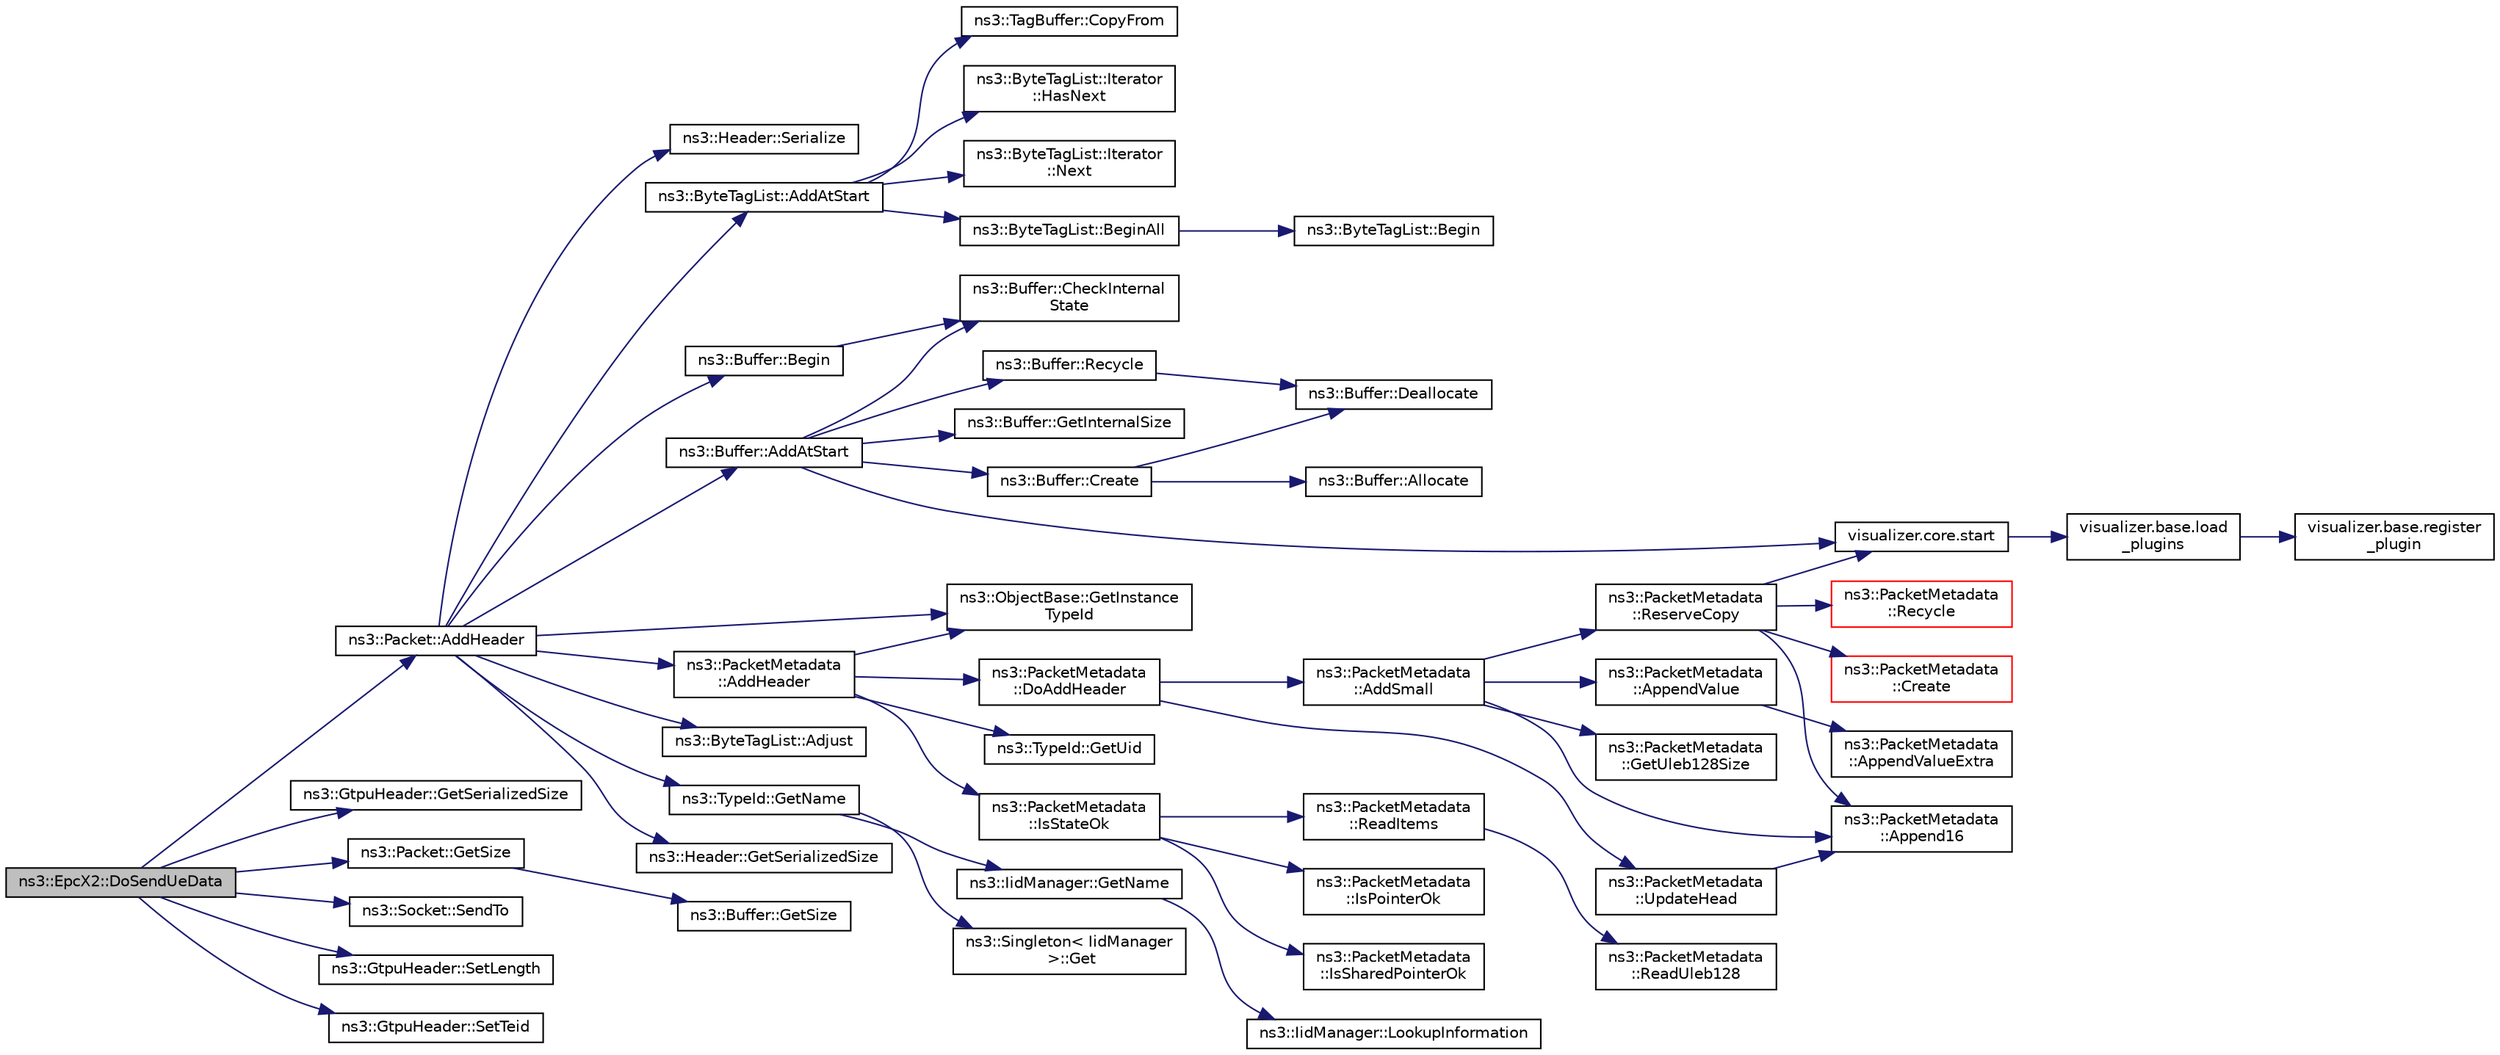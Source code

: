 digraph "ns3::EpcX2::DoSendUeData"
{
 // LATEX_PDF_SIZE
  edge [fontname="Helvetica",fontsize="10",labelfontname="Helvetica",labelfontsize="10"];
  node [fontname="Helvetica",fontsize="10",shape=record];
  rankdir="LR";
  Node1 [label="ns3::EpcX2::DoSendUeData",height=0.2,width=0.4,color="black", fillcolor="grey75", style="filled", fontcolor="black",tooltip="Send UE data function."];
  Node1 -> Node2 [color="midnightblue",fontsize="10",style="solid",fontname="Helvetica"];
  Node2 [label="ns3::Packet::AddHeader",height=0.2,width=0.4,color="black", fillcolor="white", style="filled",URL="$classns3_1_1_packet.html#a465108c595a0bc592095cbcab1832ed8",tooltip="Add header to this packet."];
  Node2 -> Node3 [color="midnightblue",fontsize="10",style="solid",fontname="Helvetica"];
  Node3 [label="ns3::ByteTagList::AddAtStart",height=0.2,width=0.4,color="black", fillcolor="white", style="filled",URL="$classns3_1_1_byte_tag_list.html#acb4563fbe4299c55af41ba7a166b71d5",tooltip="Make sure that all offsets are bigger than prependOffset which represents the location where new byte..."];
  Node3 -> Node4 [color="midnightblue",fontsize="10",style="solid",fontname="Helvetica"];
  Node4 [label="ns3::ByteTagList::BeginAll",height=0.2,width=0.4,color="black", fillcolor="white", style="filled",URL="$classns3_1_1_byte_tag_list.html#ab1d2c5671ea01900fa9ef58e33d1e739",tooltip="Returns an iterator pointing to the very first tag in this list."];
  Node4 -> Node5 [color="midnightblue",fontsize="10",style="solid",fontname="Helvetica"];
  Node5 [label="ns3::ByteTagList::Begin",height=0.2,width=0.4,color="black", fillcolor="white", style="filled",URL="$classns3_1_1_byte_tag_list.html#a22bb3fbf008c3bd4821429521a35c82d",tooltip=" "];
  Node3 -> Node6 [color="midnightblue",fontsize="10",style="solid",fontname="Helvetica"];
  Node6 [label="ns3::TagBuffer::CopyFrom",height=0.2,width=0.4,color="black", fillcolor="white", style="filled",URL="$classns3_1_1_tag_buffer.html#afe07a9e117449ff5b5d5857291671349",tooltip="Copy the nternal structure of another TagBuffer."];
  Node3 -> Node7 [color="midnightblue",fontsize="10",style="solid",fontname="Helvetica"];
  Node7 [label="ns3::ByteTagList::Iterator\l::HasNext",height=0.2,width=0.4,color="black", fillcolor="white", style="filled",URL="$classns3_1_1_byte_tag_list_1_1_iterator.html#a44e33e812e3eba4fdc168e36380853af",tooltip="Used to determine if the iterator is at the end of the byteTagList."];
  Node3 -> Node8 [color="midnightblue",fontsize="10",style="solid",fontname="Helvetica"];
  Node8 [label="ns3::ByteTagList::Iterator\l::Next",height=0.2,width=0.4,color="black", fillcolor="white", style="filled",URL="$classns3_1_1_byte_tag_list_1_1_iterator.html#af521864d800baab1d9c5262f59ce4433",tooltip="Returns the next Item from the ByteTagList."];
  Node2 -> Node9 [color="midnightblue",fontsize="10",style="solid",fontname="Helvetica"];
  Node9 [label="ns3::Buffer::AddAtStart",height=0.2,width=0.4,color="black", fillcolor="white", style="filled",URL="$classns3_1_1_buffer.html#a8abd8164c3671d3dadc98fc66fade7b1",tooltip=" "];
  Node9 -> Node10 [color="midnightblue",fontsize="10",style="solid",fontname="Helvetica"];
  Node10 [label="ns3::Buffer::CheckInternal\lState",height=0.2,width=0.4,color="black", fillcolor="white", style="filled",URL="$classns3_1_1_buffer.html#a200897ee202518b0d2bf91ead4e82be9",tooltip="Checks the internal buffer structures consistency."];
  Node9 -> Node11 [color="midnightblue",fontsize="10",style="solid",fontname="Helvetica"];
  Node11 [label="ns3::Buffer::Create",height=0.2,width=0.4,color="black", fillcolor="white", style="filled",URL="$classns3_1_1_buffer.html#a340c9888e35cf55d024808adfbd75913",tooltip="Create a buffer data storage."];
  Node11 -> Node12 [color="midnightblue",fontsize="10",style="solid",fontname="Helvetica"];
  Node12 [label="ns3::Buffer::Allocate",height=0.2,width=0.4,color="black", fillcolor="white", style="filled",URL="$classns3_1_1_buffer.html#a7bbfa888d618a79ee413fe01a7b4ff68",tooltip="Allocate a buffer data storage."];
  Node11 -> Node13 [color="midnightblue",fontsize="10",style="solid",fontname="Helvetica"];
  Node13 [label="ns3::Buffer::Deallocate",height=0.2,width=0.4,color="black", fillcolor="white", style="filled",URL="$classns3_1_1_buffer.html#a5cf2847bcc22da58cfa7e3a6b0279a01",tooltip="Deallocate the buffer memory."];
  Node9 -> Node14 [color="midnightblue",fontsize="10",style="solid",fontname="Helvetica"];
  Node14 [label="ns3::Buffer::GetInternalSize",height=0.2,width=0.4,color="black", fillcolor="white", style="filled",URL="$classns3_1_1_buffer.html#a1042168f1f6f3b24ad08a668662ab373",tooltip="Get the buffer real size."];
  Node9 -> Node15 [color="midnightblue",fontsize="10",style="solid",fontname="Helvetica"];
  Node15 [label="ns3::Buffer::Recycle",height=0.2,width=0.4,color="black", fillcolor="white", style="filled",URL="$classns3_1_1_buffer.html#aa14d4354b6de0c9d6044805f6503ecd2",tooltip="Recycle the buffer memory."];
  Node15 -> Node13 [color="midnightblue",fontsize="10",style="solid",fontname="Helvetica"];
  Node9 -> Node16 [color="midnightblue",fontsize="10",style="solid",fontname="Helvetica"];
  Node16 [label="visualizer.core.start",height=0.2,width=0.4,color="black", fillcolor="white", style="filled",URL="$namespacevisualizer_1_1core.html#a2a35e5d8a34af358b508dac8635754e0",tooltip=" "];
  Node16 -> Node17 [color="midnightblue",fontsize="10",style="solid",fontname="Helvetica"];
  Node17 [label="visualizer.base.load\l_plugins",height=0.2,width=0.4,color="black", fillcolor="white", style="filled",URL="$namespacevisualizer_1_1base.html#ad171497a5ff1afe0a73bedaebf35448f",tooltip=" "];
  Node17 -> Node18 [color="midnightblue",fontsize="10",style="solid",fontname="Helvetica"];
  Node18 [label="visualizer.base.register\l_plugin",height=0.2,width=0.4,color="black", fillcolor="white", style="filled",URL="$namespacevisualizer_1_1base.html#a6b0ffcff1e17ec4027496f50177e5b9e",tooltip=" "];
  Node2 -> Node19 [color="midnightblue",fontsize="10",style="solid",fontname="Helvetica"];
  Node19 [label="ns3::PacketMetadata\l::AddHeader",height=0.2,width=0.4,color="black", fillcolor="white", style="filled",URL="$classns3_1_1_packet_metadata.html#abdce736c4c5f647242f0808c0d2f9249",tooltip="Add an header."];
  Node19 -> Node20 [color="midnightblue",fontsize="10",style="solid",fontname="Helvetica"];
  Node20 [label="ns3::PacketMetadata\l::DoAddHeader",height=0.2,width=0.4,color="black", fillcolor="white", style="filled",URL="$classns3_1_1_packet_metadata.html#ae5ad09674e28733405c49b2655c51a5a",tooltip="Add an header."];
  Node20 -> Node21 [color="midnightblue",fontsize="10",style="solid",fontname="Helvetica"];
  Node21 [label="ns3::PacketMetadata\l::AddSmall",height=0.2,width=0.4,color="black", fillcolor="white", style="filled",URL="$classns3_1_1_packet_metadata.html#a9d74d684e6a7448a6790220c6c8e99f2",tooltip="Add a SmallItem."];
  Node21 -> Node22 [color="midnightblue",fontsize="10",style="solid",fontname="Helvetica"];
  Node22 [label="ns3::PacketMetadata\l::Append16",height=0.2,width=0.4,color="black", fillcolor="white", style="filled",URL="$classns3_1_1_packet_metadata.html#ab80adc9c544b0f087715acf15e255707",tooltip="Append a 16-bit value to the buffer."];
  Node21 -> Node23 [color="midnightblue",fontsize="10",style="solid",fontname="Helvetica"];
  Node23 [label="ns3::PacketMetadata\l::AppendValue",height=0.2,width=0.4,color="black", fillcolor="white", style="filled",URL="$classns3_1_1_packet_metadata.html#a48151488856a00fc7325c3e761b19b97",tooltip="Append a value to the buffer."];
  Node23 -> Node24 [color="midnightblue",fontsize="10",style="solid",fontname="Helvetica"];
  Node24 [label="ns3::PacketMetadata\l::AppendValueExtra",height=0.2,width=0.4,color="black", fillcolor="white", style="filled",URL="$classns3_1_1_packet_metadata.html#a1cac4e4c0f975898b39dc0a8cd7fd4d0",tooltip="Append a value to the buffer - extra."];
  Node21 -> Node25 [color="midnightblue",fontsize="10",style="solid",fontname="Helvetica"];
  Node25 [label="ns3::PacketMetadata\l::GetUleb128Size",height=0.2,width=0.4,color="black", fillcolor="white", style="filled",URL="$classns3_1_1_packet_metadata.html#aadb44e72f1c8b867ae9979973af3c075",tooltip="Get the ULEB128 (Unsigned Little Endian Base 128) size."];
  Node21 -> Node26 [color="midnightblue",fontsize="10",style="solid",fontname="Helvetica"];
  Node26 [label="ns3::PacketMetadata\l::ReserveCopy",height=0.2,width=0.4,color="black", fillcolor="white", style="filled",URL="$classns3_1_1_packet_metadata.html#a18a4039a86f4c212742f6359849ddfd6",tooltip="Reserve space and make a metadata copy."];
  Node26 -> Node22 [color="midnightblue",fontsize="10",style="solid",fontname="Helvetica"];
  Node26 -> Node27 [color="midnightblue",fontsize="10",style="solid",fontname="Helvetica"];
  Node27 [label="ns3::PacketMetadata\l::Create",height=0.2,width=0.4,color="red", fillcolor="white", style="filled",URL="$classns3_1_1_packet_metadata.html#a94be0cf01bdfdf5dda7ae0afc475dc2a",tooltip="Create a buffer data storage."];
  Node26 -> Node30 [color="midnightblue",fontsize="10",style="solid",fontname="Helvetica"];
  Node30 [label="ns3::PacketMetadata\l::Recycle",height=0.2,width=0.4,color="red", fillcolor="white", style="filled",URL="$classns3_1_1_packet_metadata.html#ae4bff0e3145f955d12e75531b0be6b7f",tooltip="Recycle the buffer memory."];
  Node26 -> Node16 [color="midnightblue",fontsize="10",style="solid",fontname="Helvetica"];
  Node20 -> Node31 [color="midnightblue",fontsize="10",style="solid",fontname="Helvetica"];
  Node31 [label="ns3::PacketMetadata\l::UpdateHead",height=0.2,width=0.4,color="black", fillcolor="white", style="filled",URL="$classns3_1_1_packet_metadata.html#a3baa0c324423e6fd600b31858aa4ade9",tooltip="Update the head."];
  Node31 -> Node22 [color="midnightblue",fontsize="10",style="solid",fontname="Helvetica"];
  Node19 -> Node32 [color="midnightblue",fontsize="10",style="solid",fontname="Helvetica"];
  Node32 [label="ns3::ObjectBase::GetInstance\lTypeId",height=0.2,width=0.4,color="black", fillcolor="white", style="filled",URL="$classns3_1_1_object_base.html#abe5b43a6f5b99a92a4c3122db31f06fb",tooltip="Get the most derived TypeId for this Object."];
  Node19 -> Node33 [color="midnightblue",fontsize="10",style="solid",fontname="Helvetica"];
  Node33 [label="ns3::TypeId::GetUid",height=0.2,width=0.4,color="black", fillcolor="white", style="filled",URL="$classns3_1_1_type_id.html#a429535085325d6f926724771446d9047",tooltip="Get the internal id of this TypeId."];
  Node19 -> Node34 [color="midnightblue",fontsize="10",style="solid",fontname="Helvetica"];
  Node34 [label="ns3::PacketMetadata\l::IsStateOk",height=0.2,width=0.4,color="black", fillcolor="white", style="filled",URL="$classns3_1_1_packet_metadata.html#a547dc7d09f1b2d41a28445a91c2fcf37",tooltip="Check if the metadata state is ok."];
  Node34 -> Node35 [color="midnightblue",fontsize="10",style="solid",fontname="Helvetica"];
  Node35 [label="ns3::PacketMetadata\l::IsPointerOk",height=0.2,width=0.4,color="black", fillcolor="white", style="filled",URL="$classns3_1_1_packet_metadata.html#ac6fcebd163b3655b041476c3277102c1",tooltip="Check if the position is valid."];
  Node34 -> Node36 [color="midnightblue",fontsize="10",style="solid",fontname="Helvetica"];
  Node36 [label="ns3::PacketMetadata\l::IsSharedPointerOk",height=0.2,width=0.4,color="black", fillcolor="white", style="filled",URL="$classns3_1_1_packet_metadata.html#ac9e6db729cae99e9755981de02f3ffa0",tooltip="Check if the position is valid."];
  Node34 -> Node37 [color="midnightblue",fontsize="10",style="solid",fontname="Helvetica"];
  Node37 [label="ns3::PacketMetadata\l::ReadItems",height=0.2,width=0.4,color="black", fillcolor="white", style="filled",URL="$classns3_1_1_packet_metadata.html#a7fe144386274167b6aac05ac0a0cdf6f",tooltip="Read items."];
  Node37 -> Node38 [color="midnightblue",fontsize="10",style="solid",fontname="Helvetica"];
  Node38 [label="ns3::PacketMetadata\l::ReadUleb128",height=0.2,width=0.4,color="black", fillcolor="white", style="filled",URL="$classns3_1_1_packet_metadata.html#a7378e5fe71fcefd939f19c1669e54c79",tooltip="Read a ULEB128 (Unsigned Little Endian Base 128) coded number."];
  Node2 -> Node39 [color="midnightblue",fontsize="10",style="solid",fontname="Helvetica"];
  Node39 [label="ns3::ByteTagList::Adjust",height=0.2,width=0.4,color="black", fillcolor="white", style="filled",URL="$classns3_1_1_byte_tag_list.html#a1fec06d7e6daaf8039cf2a148e4090f2",tooltip="Adjust the offsets stored internally by the adjustment delta."];
  Node2 -> Node40 [color="midnightblue",fontsize="10",style="solid",fontname="Helvetica"];
  Node40 [label="ns3::Buffer::Begin",height=0.2,width=0.4,color="black", fillcolor="white", style="filled",URL="$classns3_1_1_buffer.html#acb977a0179de9abe4e295ce22023b4ca",tooltip=" "];
  Node40 -> Node10 [color="midnightblue",fontsize="10",style="solid",fontname="Helvetica"];
  Node2 -> Node32 [color="midnightblue",fontsize="10",style="solid",fontname="Helvetica"];
  Node2 -> Node41 [color="midnightblue",fontsize="10",style="solid",fontname="Helvetica"];
  Node41 [label="ns3::TypeId::GetName",height=0.2,width=0.4,color="black", fillcolor="white", style="filled",URL="$classns3_1_1_type_id.html#abc4965475a579c2afdc668d7a7d58374",tooltip="Get the name."];
  Node41 -> Node42 [color="midnightblue",fontsize="10",style="solid",fontname="Helvetica"];
  Node42 [label="ns3::Singleton\< IidManager\l \>::Get",height=0.2,width=0.4,color="black", fillcolor="white", style="filled",URL="$classns3_1_1_singleton.html#a80a2cd3c25a27ea72add7a9f7a141ffa",tooltip="Get a pointer to the singleton instance."];
  Node41 -> Node43 [color="midnightblue",fontsize="10",style="solid",fontname="Helvetica"];
  Node43 [label="ns3::IidManager::GetName",height=0.2,width=0.4,color="black", fillcolor="white", style="filled",URL="$classns3_1_1_iid_manager.html#a6658aaa8120efd885e98addb76a6f1d4",tooltip="Get the name of a type id."];
  Node43 -> Node44 [color="midnightblue",fontsize="10",style="solid",fontname="Helvetica"];
  Node44 [label="ns3::IidManager::LookupInformation",height=0.2,width=0.4,color="black", fillcolor="white", style="filled",URL="$classns3_1_1_iid_manager.html#a84af06b798b21fa700469a3ac5f65f3f",tooltip="Retrieve the information record for a type."];
  Node2 -> Node45 [color="midnightblue",fontsize="10",style="solid",fontname="Helvetica"];
  Node45 [label="ns3::Header::GetSerializedSize",height=0.2,width=0.4,color="black", fillcolor="white", style="filled",URL="$classns3_1_1_header.html#a6ef0497eabc1b1fb0ad42738eb73f934",tooltip=" "];
  Node2 -> Node46 [color="midnightblue",fontsize="10",style="solid",fontname="Helvetica"];
  Node46 [label="ns3::Header::Serialize",height=0.2,width=0.4,color="black", fillcolor="white", style="filled",URL="$classns3_1_1_header.html#afb61f1aac69ff8349a6bfe521fab5404",tooltip=" "];
  Node1 -> Node47 [color="midnightblue",fontsize="10",style="solid",fontname="Helvetica"];
  Node47 [label="ns3::GtpuHeader::GetSerializedSize",height=0.2,width=0.4,color="black", fillcolor="white", style="filled",URL="$classns3_1_1_gtpu_header.html#a76e4a39f4ca84a92050bd3bcafe8fd19",tooltip=" "];
  Node1 -> Node48 [color="midnightblue",fontsize="10",style="solid",fontname="Helvetica"];
  Node48 [label="ns3::Packet::GetSize",height=0.2,width=0.4,color="black", fillcolor="white", style="filled",URL="$classns3_1_1_packet.html#afff7cb1ff518ee6dc0d424e10a5ad6ec",tooltip="Returns the the size in bytes of the packet (including the zero-filled initial payload)."];
  Node48 -> Node49 [color="midnightblue",fontsize="10",style="solid",fontname="Helvetica"];
  Node49 [label="ns3::Buffer::GetSize",height=0.2,width=0.4,color="black", fillcolor="white", style="filled",URL="$classns3_1_1_buffer.html#a60c9172d2b102f8856c81b2126c8b209",tooltip=" "];
  Node1 -> Node50 [color="midnightblue",fontsize="10",style="solid",fontname="Helvetica"];
  Node50 [label="ns3::Socket::SendTo",height=0.2,width=0.4,color="black", fillcolor="white", style="filled",URL="$classns3_1_1_socket.html#af898fce6a58e0dbba23c1c6de1d4220e",tooltip="Send data to a specified peer."];
  Node1 -> Node51 [color="midnightblue",fontsize="10",style="solid",fontname="Helvetica"];
  Node51 [label="ns3::GtpuHeader::SetLength",height=0.2,width=0.4,color="black", fillcolor="white", style="filled",URL="$classns3_1_1_gtpu_header.html#aee2392c0ab9737651315237ca77880cd",tooltip="Set the length in octets of the payload."];
  Node1 -> Node52 [color="midnightblue",fontsize="10",style="solid",fontname="Helvetica"];
  Node52 [label="ns3::GtpuHeader::SetTeid",height=0.2,width=0.4,color="black", fillcolor="white", style="filled",URL="$classns3_1_1_gtpu_header.html#a37fe344c07619ab8526880f5717a7b5e",tooltip="Set TEID function."];
}
